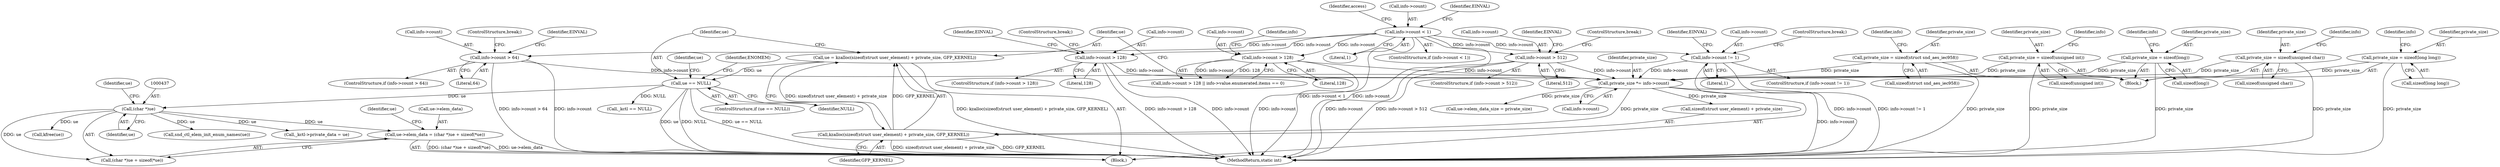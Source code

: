 digraph "0_linux_07f4d9d74a04aa7c72c5dae0ef97565f28f17b92@integer" {
"1000431" [label="(Call,ue->elem_data = (char *)ue + sizeof(*ue))"];
"1000436" [label="(Call,(char *)ue)"];
"1000407" [label="(Call,ue == NULL)"];
"1000398" [label="(Call,ue = kzalloc(sizeof(struct user_element) + private_size, GFP_KERNEL))"];
"1000400" [label="(Call,kzalloc(sizeof(struct user_element) + private_size, GFP_KERNEL))"];
"1000393" [label="(Call,private_size *= info->count)"];
"1000325" [label="(Call,info->count > 64)"];
"1000131" [label="(Call,info->count < 1)"];
"1000310" [label="(Call,info->count > 128)"];
"1000341" [label="(Call,info->count > 128)"];
"1000365" [label="(Call,info->count > 512)"];
"1000380" [label="(Call,info->count != 1)"];
"1000375" [label="(Call,private_size = sizeof(struct snd_aes_iec958))"];
"1000335" [label="(Call,private_size = sizeof(unsigned int))"];
"1000360" [label="(Call,private_size = sizeof(unsigned char))"];
"1000305" [label="(Call,private_size = sizeof(long))"];
"1000320" [label="(Call,private_size = sizeof(long long))"];
"1000350" [label="(Identifier,info)"];
"1000441" [label="(Identifier,ue)"];
"1000305" [label="(Call,private_size = sizeof(long))"];
"1000407" [label="(Call,ue == NULL)"];
"1000362" [label="(Call,sizeof(unsigned char))"];
"1000140" [label="(Identifier,access)"];
"1000431" [label="(Call,ue->elem_data = (char *)ue + sizeof(*ue))"];
"1000458" [label="(Call,snd_ctl_elem_init_enum_names(ue))"];
"1000312" [label="(Identifier,info)"];
"1000382" [label="(Identifier,info)"];
"1000372" [label="(Identifier,EINVAL)"];
"1000415" [label="(Identifier,ue)"];
"1000361" [label="(Identifier,private_size)"];
"1000376" [label="(Identifier,private_size)"];
"1000481" [label="(Call,_kctl == NULL)"];
"1000336" [label="(Identifier,private_size)"];
"1000387" [label="(Identifier,EINVAL)"];
"1000343" [label="(Identifier,info)"];
"1000393" [label="(Call,private_size *= info->count)"];
"1000325" [label="(Call,info->count > 64)"];
"1000326" [label="(Call,info->count)"];
"1000442" [label="(Call,ue->elem_data_size = private_size)"];
"1000444" [label="(Identifier,ue)"];
"1000412" [label="(Identifier,ENOMEM)"];
"1000333" [label="(ControlStructure,break;)"];
"1000379" [label="(ControlStructure,if (info->count != 1))"];
"1000360" [label="(Call,private_size = sizeof(unsigned char))"];
"1000364" [label="(ControlStructure,if (info->count > 512))"];
"1000309" [label="(ControlStructure,if (info->count > 128))"];
"1000345" [label="(Literal,128)"];
"1000131" [label="(Call,info->count < 1)"];
"1000494" [label="(Call,_kctl->private_data = ue)"];
"1000135" [label="(Literal,1)"];
"1000398" [label="(Call,ue = kzalloc(sizeof(struct user_element) + private_size, GFP_KERNEL))"];
"1000340" [label="(Call,info->count > 128 || info->value.enumerated.items == 0)"];
"1000317" [label="(Identifier,EINVAL)"];
"1000373" [label="(ControlStructure,break;)"];
"1000399" [label="(Identifier,ue)"];
"1000104" [label="(Block,)"];
"1000337" [label="(Call,sizeof(unsigned int))"];
"1000432" [label="(Call,ue->elem_data)"];
"1000332" [label="(Identifier,EINVAL)"];
"1000546" [label="(MethodReturn,static int)"];
"1000324" [label="(ControlStructure,if (info->count > 64))"];
"1000381" [label="(Call,info->count)"];
"1000314" [label="(Literal,128)"];
"1000365" [label="(Call,info->count > 512)"];
"1000406" [label="(ControlStructure,if (ue == NULL))"];
"1000307" [label="(Call,sizeof(long))"];
"1000384" [label="(Literal,1)"];
"1000375" [label="(Call,private_size = sizeof(struct snd_aes_iec958))"];
"1000342" [label="(Call,info->count)"];
"1000401" [label="(Call,sizeof(struct user_element) + private_size)"];
"1000405" [label="(Identifier,GFP_KERNEL)"];
"1000380" [label="(Call,info->count != 1)"];
"1000377" [label="(Call,sizeof(struct snd_aes_iec958))"];
"1000130" [label="(ControlStructure,if (info->count < 1))"];
"1000436" [label="(Call,(char *)ue)"];
"1000438" [label="(Identifier,ue)"];
"1000335" [label="(Call,private_size = sizeof(unsigned int))"];
"1000400" [label="(Call,kzalloc(sizeof(struct user_element) + private_size, GFP_KERNEL))"];
"1000394" [label="(Identifier,private_size)"];
"1000327" [label="(Identifier,info)"];
"1000341" [label="(Call,info->count > 128)"];
"1000132" [label="(Call,info->count)"];
"1000395" [label="(Call,info->count)"];
"1000322" [label="(Call,sizeof(long long))"];
"1000408" [label="(Identifier,ue)"];
"1000321" [label="(Identifier,private_size)"];
"1000409" [label="(Identifier,NULL)"];
"1000318" [label="(ControlStructure,break;)"];
"1000367" [label="(Identifier,info)"];
"1000489" [label="(Call,kfree(ue))"];
"1000311" [label="(Call,info->count)"];
"1000369" [label="(Literal,512)"];
"1000310" [label="(Call,info->count > 128)"];
"1000302" [label="(Block,)"];
"1000138" [label="(Identifier,EINVAL)"];
"1000435" [label="(Call,(char *)ue + sizeof(*ue))"];
"1000388" [label="(ControlStructure,break;)"];
"1000306" [label="(Identifier,private_size)"];
"1000329" [label="(Literal,64)"];
"1000320" [label="(Call,private_size = sizeof(long long))"];
"1000366" [label="(Call,info->count)"];
"1000431" -> "1000104"  [label="AST: "];
"1000431" -> "1000435"  [label="CFG: "];
"1000432" -> "1000431"  [label="AST: "];
"1000435" -> "1000431"  [label="AST: "];
"1000444" -> "1000431"  [label="CFG: "];
"1000431" -> "1000546"  [label="DDG: ue->elem_data"];
"1000431" -> "1000546"  [label="DDG: (char *)ue + sizeof(*ue)"];
"1000436" -> "1000431"  [label="DDG: ue"];
"1000436" -> "1000435"  [label="AST: "];
"1000436" -> "1000438"  [label="CFG: "];
"1000437" -> "1000436"  [label="AST: "];
"1000438" -> "1000436"  [label="AST: "];
"1000441" -> "1000436"  [label="CFG: "];
"1000436" -> "1000435"  [label="DDG: ue"];
"1000407" -> "1000436"  [label="DDG: ue"];
"1000436" -> "1000458"  [label="DDG: ue"];
"1000436" -> "1000489"  [label="DDG: ue"];
"1000436" -> "1000494"  [label="DDG: ue"];
"1000407" -> "1000406"  [label="AST: "];
"1000407" -> "1000409"  [label="CFG: "];
"1000408" -> "1000407"  [label="AST: "];
"1000409" -> "1000407"  [label="AST: "];
"1000412" -> "1000407"  [label="CFG: "];
"1000415" -> "1000407"  [label="CFG: "];
"1000407" -> "1000546"  [label="DDG: NULL"];
"1000407" -> "1000546"  [label="DDG: ue == NULL"];
"1000407" -> "1000546"  [label="DDG: ue"];
"1000398" -> "1000407"  [label="DDG: ue"];
"1000407" -> "1000481"  [label="DDG: NULL"];
"1000398" -> "1000104"  [label="AST: "];
"1000398" -> "1000400"  [label="CFG: "];
"1000399" -> "1000398"  [label="AST: "];
"1000400" -> "1000398"  [label="AST: "];
"1000408" -> "1000398"  [label="CFG: "];
"1000398" -> "1000546"  [label="DDG: kzalloc(sizeof(struct user_element) + private_size, GFP_KERNEL)"];
"1000400" -> "1000398"  [label="DDG: sizeof(struct user_element) + private_size"];
"1000400" -> "1000398"  [label="DDG: GFP_KERNEL"];
"1000400" -> "1000405"  [label="CFG: "];
"1000401" -> "1000400"  [label="AST: "];
"1000405" -> "1000400"  [label="AST: "];
"1000400" -> "1000546"  [label="DDG: GFP_KERNEL"];
"1000400" -> "1000546"  [label="DDG: sizeof(struct user_element) + private_size"];
"1000393" -> "1000400"  [label="DDG: private_size"];
"1000393" -> "1000104"  [label="AST: "];
"1000393" -> "1000395"  [label="CFG: "];
"1000394" -> "1000393"  [label="AST: "];
"1000395" -> "1000393"  [label="AST: "];
"1000399" -> "1000393"  [label="CFG: "];
"1000393" -> "1000546"  [label="DDG: info->count"];
"1000325" -> "1000393"  [label="DDG: info->count"];
"1000310" -> "1000393"  [label="DDG: info->count"];
"1000341" -> "1000393"  [label="DDG: info->count"];
"1000365" -> "1000393"  [label="DDG: info->count"];
"1000380" -> "1000393"  [label="DDG: info->count"];
"1000375" -> "1000393"  [label="DDG: private_size"];
"1000335" -> "1000393"  [label="DDG: private_size"];
"1000360" -> "1000393"  [label="DDG: private_size"];
"1000305" -> "1000393"  [label="DDG: private_size"];
"1000320" -> "1000393"  [label="DDG: private_size"];
"1000393" -> "1000401"  [label="DDG: private_size"];
"1000393" -> "1000442"  [label="DDG: private_size"];
"1000325" -> "1000324"  [label="AST: "];
"1000325" -> "1000329"  [label="CFG: "];
"1000326" -> "1000325"  [label="AST: "];
"1000329" -> "1000325"  [label="AST: "];
"1000332" -> "1000325"  [label="CFG: "];
"1000333" -> "1000325"  [label="CFG: "];
"1000325" -> "1000546"  [label="DDG: info->count"];
"1000325" -> "1000546"  [label="DDG: info->count > 64"];
"1000131" -> "1000325"  [label="DDG: info->count"];
"1000131" -> "1000130"  [label="AST: "];
"1000131" -> "1000135"  [label="CFG: "];
"1000132" -> "1000131"  [label="AST: "];
"1000135" -> "1000131"  [label="AST: "];
"1000138" -> "1000131"  [label="CFG: "];
"1000140" -> "1000131"  [label="CFG: "];
"1000131" -> "1000546"  [label="DDG: info->count"];
"1000131" -> "1000546"  [label="DDG: info->count < 1"];
"1000131" -> "1000310"  [label="DDG: info->count"];
"1000131" -> "1000341"  [label="DDG: info->count"];
"1000131" -> "1000365"  [label="DDG: info->count"];
"1000131" -> "1000380"  [label="DDG: info->count"];
"1000310" -> "1000309"  [label="AST: "];
"1000310" -> "1000314"  [label="CFG: "];
"1000311" -> "1000310"  [label="AST: "];
"1000314" -> "1000310"  [label="AST: "];
"1000317" -> "1000310"  [label="CFG: "];
"1000318" -> "1000310"  [label="CFG: "];
"1000310" -> "1000546"  [label="DDG: info->count > 128"];
"1000310" -> "1000546"  [label="DDG: info->count"];
"1000341" -> "1000340"  [label="AST: "];
"1000341" -> "1000345"  [label="CFG: "];
"1000342" -> "1000341"  [label="AST: "];
"1000345" -> "1000341"  [label="AST: "];
"1000350" -> "1000341"  [label="CFG: "];
"1000340" -> "1000341"  [label="CFG: "];
"1000341" -> "1000546"  [label="DDG: info->count"];
"1000341" -> "1000340"  [label="DDG: info->count"];
"1000341" -> "1000340"  [label="DDG: 128"];
"1000365" -> "1000364"  [label="AST: "];
"1000365" -> "1000369"  [label="CFG: "];
"1000366" -> "1000365"  [label="AST: "];
"1000369" -> "1000365"  [label="AST: "];
"1000372" -> "1000365"  [label="CFG: "];
"1000373" -> "1000365"  [label="CFG: "];
"1000365" -> "1000546"  [label="DDG: info->count > 512"];
"1000365" -> "1000546"  [label="DDG: info->count"];
"1000380" -> "1000379"  [label="AST: "];
"1000380" -> "1000384"  [label="CFG: "];
"1000381" -> "1000380"  [label="AST: "];
"1000384" -> "1000380"  [label="AST: "];
"1000387" -> "1000380"  [label="CFG: "];
"1000388" -> "1000380"  [label="CFG: "];
"1000380" -> "1000546"  [label="DDG: info->count != 1"];
"1000380" -> "1000546"  [label="DDG: info->count"];
"1000375" -> "1000302"  [label="AST: "];
"1000375" -> "1000377"  [label="CFG: "];
"1000376" -> "1000375"  [label="AST: "];
"1000377" -> "1000375"  [label="AST: "];
"1000382" -> "1000375"  [label="CFG: "];
"1000375" -> "1000546"  [label="DDG: private_size"];
"1000335" -> "1000302"  [label="AST: "];
"1000335" -> "1000337"  [label="CFG: "];
"1000336" -> "1000335"  [label="AST: "];
"1000337" -> "1000335"  [label="AST: "];
"1000343" -> "1000335"  [label="CFG: "];
"1000335" -> "1000546"  [label="DDG: private_size"];
"1000360" -> "1000302"  [label="AST: "];
"1000360" -> "1000362"  [label="CFG: "];
"1000361" -> "1000360"  [label="AST: "];
"1000362" -> "1000360"  [label="AST: "];
"1000367" -> "1000360"  [label="CFG: "];
"1000360" -> "1000546"  [label="DDG: private_size"];
"1000305" -> "1000302"  [label="AST: "];
"1000305" -> "1000307"  [label="CFG: "];
"1000306" -> "1000305"  [label="AST: "];
"1000307" -> "1000305"  [label="AST: "];
"1000312" -> "1000305"  [label="CFG: "];
"1000305" -> "1000546"  [label="DDG: private_size"];
"1000320" -> "1000302"  [label="AST: "];
"1000320" -> "1000322"  [label="CFG: "];
"1000321" -> "1000320"  [label="AST: "];
"1000322" -> "1000320"  [label="AST: "];
"1000327" -> "1000320"  [label="CFG: "];
"1000320" -> "1000546"  [label="DDG: private_size"];
}
